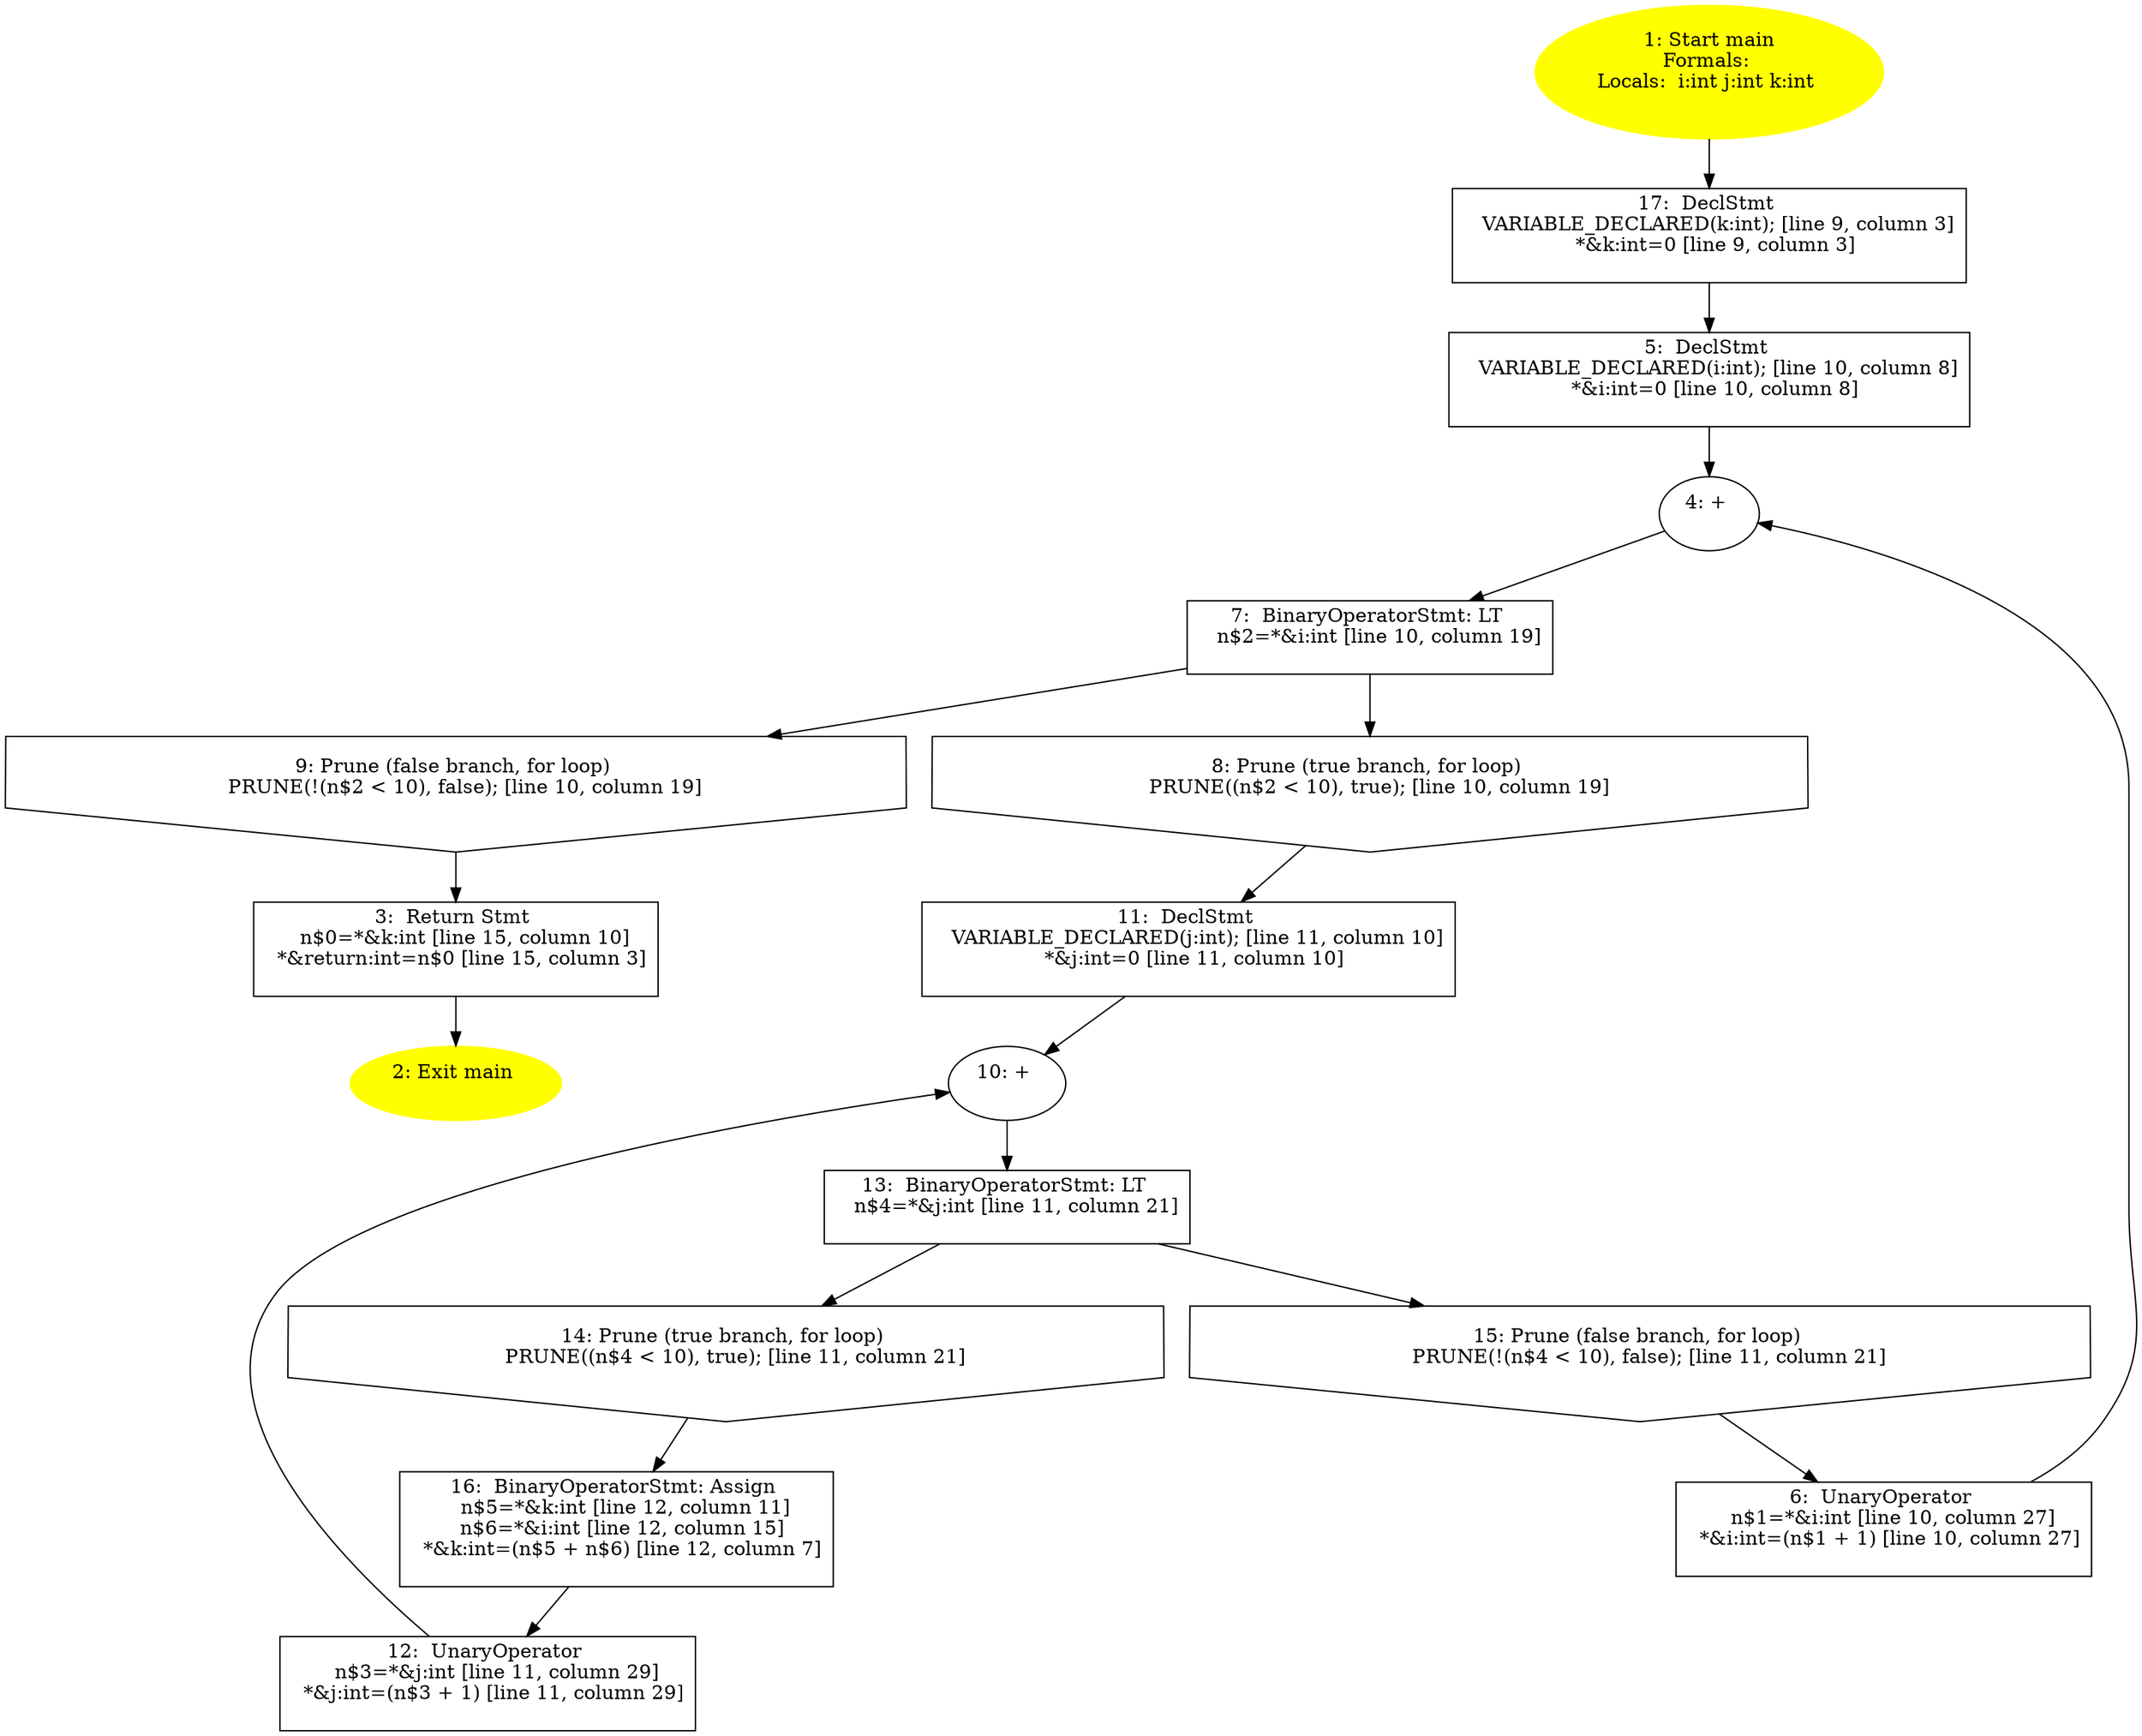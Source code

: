 /* @generated */
digraph cfg {
"main.fad58de7366495db4650cfefac2fcd61_1" [label="1: Start main\nFormals: \nLocals:  i:int j:int k:int \n  " color=yellow style=filled]
	

	 "main.fad58de7366495db4650cfefac2fcd61_1" -> "main.fad58de7366495db4650cfefac2fcd61_17" ;
"main.fad58de7366495db4650cfefac2fcd61_2" [label="2: Exit main \n  " color=yellow style=filled]
	

"main.fad58de7366495db4650cfefac2fcd61_3" [label="3:  Return Stmt \n   n$0=*&k:int [line 15, column 10]\n  *&return:int=n$0 [line 15, column 3]\n " shape="box"]
	

	 "main.fad58de7366495db4650cfefac2fcd61_3" -> "main.fad58de7366495db4650cfefac2fcd61_2" ;
"main.fad58de7366495db4650cfefac2fcd61_4" [label="4: + \n  " ]
	

	 "main.fad58de7366495db4650cfefac2fcd61_4" -> "main.fad58de7366495db4650cfefac2fcd61_7" ;
"main.fad58de7366495db4650cfefac2fcd61_5" [label="5:  DeclStmt \n   VARIABLE_DECLARED(i:int); [line 10, column 8]\n  *&i:int=0 [line 10, column 8]\n " shape="box"]
	

	 "main.fad58de7366495db4650cfefac2fcd61_5" -> "main.fad58de7366495db4650cfefac2fcd61_4" ;
"main.fad58de7366495db4650cfefac2fcd61_6" [label="6:  UnaryOperator \n   n$1=*&i:int [line 10, column 27]\n  *&i:int=(n$1 + 1) [line 10, column 27]\n " shape="box"]
	

	 "main.fad58de7366495db4650cfefac2fcd61_6" -> "main.fad58de7366495db4650cfefac2fcd61_4" ;
"main.fad58de7366495db4650cfefac2fcd61_7" [label="7:  BinaryOperatorStmt: LT \n   n$2=*&i:int [line 10, column 19]\n " shape="box"]
	

	 "main.fad58de7366495db4650cfefac2fcd61_7" -> "main.fad58de7366495db4650cfefac2fcd61_8" ;
	 "main.fad58de7366495db4650cfefac2fcd61_7" -> "main.fad58de7366495db4650cfefac2fcd61_9" ;
"main.fad58de7366495db4650cfefac2fcd61_8" [label="8: Prune (true branch, for loop) \n   PRUNE((n$2 < 10), true); [line 10, column 19]\n " shape="invhouse"]
	

	 "main.fad58de7366495db4650cfefac2fcd61_8" -> "main.fad58de7366495db4650cfefac2fcd61_11" ;
"main.fad58de7366495db4650cfefac2fcd61_9" [label="9: Prune (false branch, for loop) \n   PRUNE(!(n$2 < 10), false); [line 10, column 19]\n " shape="invhouse"]
	

	 "main.fad58de7366495db4650cfefac2fcd61_9" -> "main.fad58de7366495db4650cfefac2fcd61_3" ;
"main.fad58de7366495db4650cfefac2fcd61_10" [label="10: + \n  " ]
	

	 "main.fad58de7366495db4650cfefac2fcd61_10" -> "main.fad58de7366495db4650cfefac2fcd61_13" ;
"main.fad58de7366495db4650cfefac2fcd61_11" [label="11:  DeclStmt \n   VARIABLE_DECLARED(j:int); [line 11, column 10]\n  *&j:int=0 [line 11, column 10]\n " shape="box"]
	

	 "main.fad58de7366495db4650cfefac2fcd61_11" -> "main.fad58de7366495db4650cfefac2fcd61_10" ;
"main.fad58de7366495db4650cfefac2fcd61_12" [label="12:  UnaryOperator \n   n$3=*&j:int [line 11, column 29]\n  *&j:int=(n$3 + 1) [line 11, column 29]\n " shape="box"]
	

	 "main.fad58de7366495db4650cfefac2fcd61_12" -> "main.fad58de7366495db4650cfefac2fcd61_10" ;
"main.fad58de7366495db4650cfefac2fcd61_13" [label="13:  BinaryOperatorStmt: LT \n   n$4=*&j:int [line 11, column 21]\n " shape="box"]
	

	 "main.fad58de7366495db4650cfefac2fcd61_13" -> "main.fad58de7366495db4650cfefac2fcd61_14" ;
	 "main.fad58de7366495db4650cfefac2fcd61_13" -> "main.fad58de7366495db4650cfefac2fcd61_15" ;
"main.fad58de7366495db4650cfefac2fcd61_14" [label="14: Prune (true branch, for loop) \n   PRUNE((n$4 < 10), true); [line 11, column 21]\n " shape="invhouse"]
	

	 "main.fad58de7366495db4650cfefac2fcd61_14" -> "main.fad58de7366495db4650cfefac2fcd61_16" ;
"main.fad58de7366495db4650cfefac2fcd61_15" [label="15: Prune (false branch, for loop) \n   PRUNE(!(n$4 < 10), false); [line 11, column 21]\n " shape="invhouse"]
	

	 "main.fad58de7366495db4650cfefac2fcd61_15" -> "main.fad58de7366495db4650cfefac2fcd61_6" ;
"main.fad58de7366495db4650cfefac2fcd61_16" [label="16:  BinaryOperatorStmt: Assign \n   n$5=*&k:int [line 12, column 11]\n  n$6=*&i:int [line 12, column 15]\n  *&k:int=(n$5 + n$6) [line 12, column 7]\n " shape="box"]
	

	 "main.fad58de7366495db4650cfefac2fcd61_16" -> "main.fad58de7366495db4650cfefac2fcd61_12" ;
"main.fad58de7366495db4650cfefac2fcd61_17" [label="17:  DeclStmt \n   VARIABLE_DECLARED(k:int); [line 9, column 3]\n  *&k:int=0 [line 9, column 3]\n " shape="box"]
	

	 "main.fad58de7366495db4650cfefac2fcd61_17" -> "main.fad58de7366495db4650cfefac2fcd61_5" ;
}
